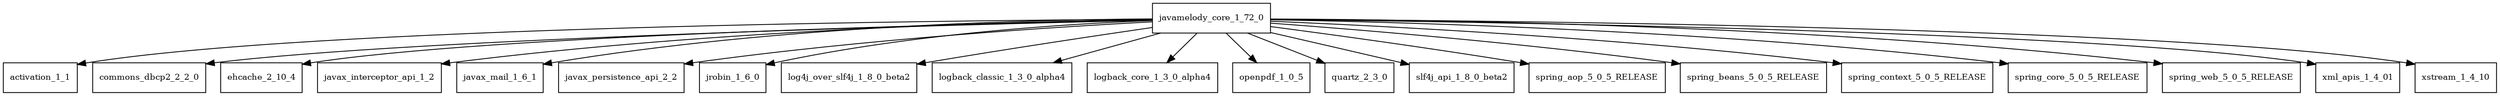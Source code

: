 digraph javamelody_core_1_72_0_dependencies {
  node [shape = box, fontsize=10.0];
  javamelody_core_1_72_0 -> activation_1_1;
  javamelody_core_1_72_0 -> commons_dbcp2_2_2_0;
  javamelody_core_1_72_0 -> ehcache_2_10_4;
  javamelody_core_1_72_0 -> javax_interceptor_api_1_2;
  javamelody_core_1_72_0 -> javax_mail_1_6_1;
  javamelody_core_1_72_0 -> javax_persistence_api_2_2;
  javamelody_core_1_72_0 -> jrobin_1_6_0;
  javamelody_core_1_72_0 -> log4j_over_slf4j_1_8_0_beta2;
  javamelody_core_1_72_0 -> logback_classic_1_3_0_alpha4;
  javamelody_core_1_72_0 -> logback_core_1_3_0_alpha4;
  javamelody_core_1_72_0 -> openpdf_1_0_5;
  javamelody_core_1_72_0 -> quartz_2_3_0;
  javamelody_core_1_72_0 -> slf4j_api_1_8_0_beta2;
  javamelody_core_1_72_0 -> spring_aop_5_0_5_RELEASE;
  javamelody_core_1_72_0 -> spring_beans_5_0_5_RELEASE;
  javamelody_core_1_72_0 -> spring_context_5_0_5_RELEASE;
  javamelody_core_1_72_0 -> spring_core_5_0_5_RELEASE;
  javamelody_core_1_72_0 -> spring_web_5_0_5_RELEASE;
  javamelody_core_1_72_0 -> xml_apis_1_4_01;
  javamelody_core_1_72_0 -> xstream_1_4_10;
}
